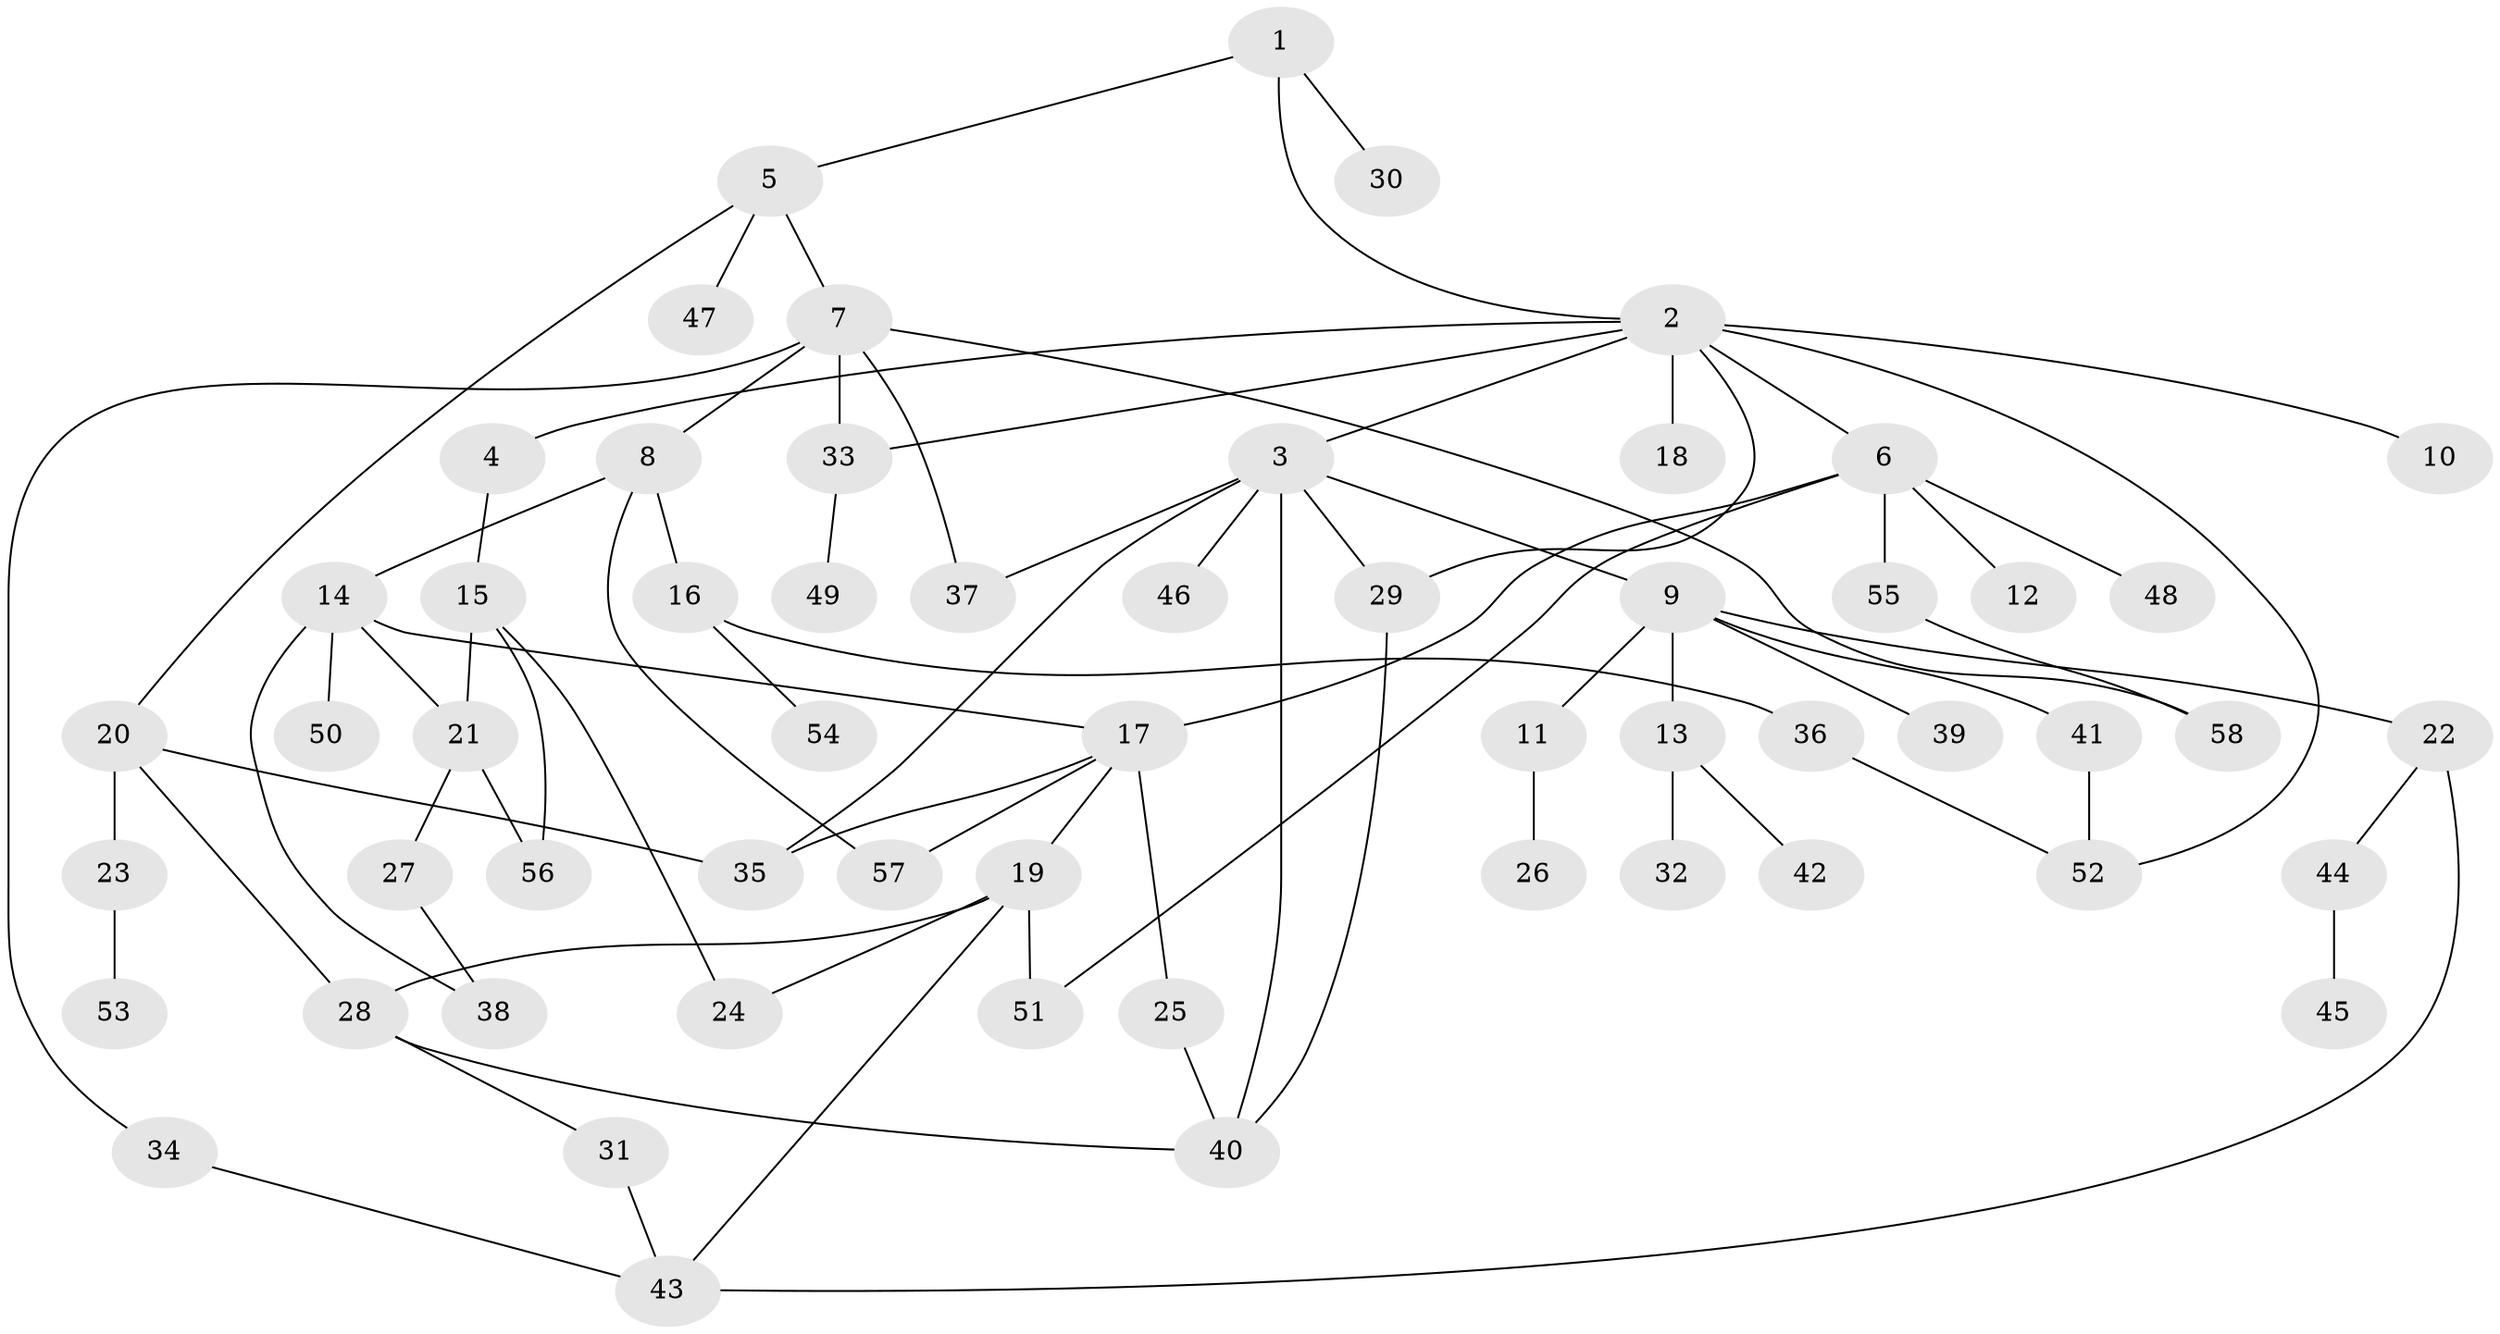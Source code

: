 // Generated by graph-tools (version 1.1) at 2025/01/03/09/25 03:01:01]
// undirected, 58 vertices, 79 edges
graph export_dot {
graph [start="1"]
  node [color=gray90,style=filled];
  1;
  2;
  3;
  4;
  5;
  6;
  7;
  8;
  9;
  10;
  11;
  12;
  13;
  14;
  15;
  16;
  17;
  18;
  19;
  20;
  21;
  22;
  23;
  24;
  25;
  26;
  27;
  28;
  29;
  30;
  31;
  32;
  33;
  34;
  35;
  36;
  37;
  38;
  39;
  40;
  41;
  42;
  43;
  44;
  45;
  46;
  47;
  48;
  49;
  50;
  51;
  52;
  53;
  54;
  55;
  56;
  57;
  58;
  1 -- 2;
  1 -- 5;
  1 -- 30;
  2 -- 3;
  2 -- 4;
  2 -- 6;
  2 -- 10;
  2 -- 18;
  2 -- 29;
  2 -- 33;
  2 -- 52;
  3 -- 9;
  3 -- 35;
  3 -- 46;
  3 -- 29;
  3 -- 37;
  3 -- 40;
  4 -- 15;
  5 -- 7;
  5 -- 20;
  5 -- 47;
  6 -- 12;
  6 -- 17;
  6 -- 48;
  6 -- 51;
  6 -- 55;
  7 -- 8;
  7 -- 34;
  7 -- 37;
  7 -- 58;
  7 -- 33;
  8 -- 14;
  8 -- 16;
  8 -- 57;
  9 -- 11;
  9 -- 13;
  9 -- 22;
  9 -- 39;
  9 -- 41;
  11 -- 26;
  13 -- 32;
  13 -- 42;
  14 -- 21;
  14 -- 38;
  14 -- 50;
  14 -- 17;
  15 -- 24;
  15 -- 56;
  15 -- 21;
  16 -- 36;
  16 -- 54;
  17 -- 19;
  17 -- 25;
  17 -- 57;
  17 -- 35;
  19 -- 43;
  19 -- 28;
  19 -- 24;
  19 -- 51;
  20 -- 23;
  20 -- 28;
  20 -- 35;
  21 -- 27;
  21 -- 56;
  22 -- 43;
  22 -- 44;
  23 -- 53;
  25 -- 40;
  27 -- 38;
  28 -- 31;
  28 -- 40;
  29 -- 40;
  31 -- 43;
  33 -- 49;
  34 -- 43;
  36 -- 52;
  41 -- 52;
  44 -- 45;
  55 -- 58;
}
